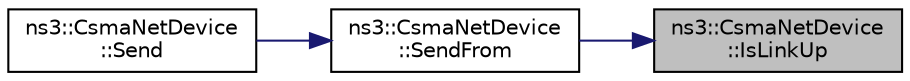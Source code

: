 digraph "ns3::CsmaNetDevice::IsLinkUp"
{
 // LATEX_PDF_SIZE
  edge [fontname="Helvetica",fontsize="10",labelfontname="Helvetica",labelfontsize="10"];
  node [fontname="Helvetica",fontsize="10",shape=record];
  rankdir="RL";
  Node1 [label="ns3::CsmaNetDevice\l::IsLinkUp",height=0.2,width=0.4,color="black", fillcolor="grey75", style="filled", fontcolor="black",tooltip=" "];
  Node1 -> Node2 [dir="back",color="midnightblue",fontsize="10",style="solid",fontname="Helvetica"];
  Node2 [label="ns3::CsmaNetDevice\l::SendFrom",height=0.2,width=0.4,color="black", fillcolor="white", style="filled",URL="$classns3_1_1_csma_net_device.html#ad7cb5da0e3fb59bd1670c8fa0af4b775",tooltip="Start sending a packet down the channel, with MAC spoofing."];
  Node2 -> Node3 [dir="back",color="midnightblue",fontsize="10",style="solid",fontname="Helvetica"];
  Node3 [label="ns3::CsmaNetDevice\l::Send",height=0.2,width=0.4,color="black", fillcolor="white", style="filled",URL="$classns3_1_1_csma_net_device.html#a6d3d0c60f8a2d60fbe006248bb6b119d",tooltip="Start sending a packet down the channel."];
}
